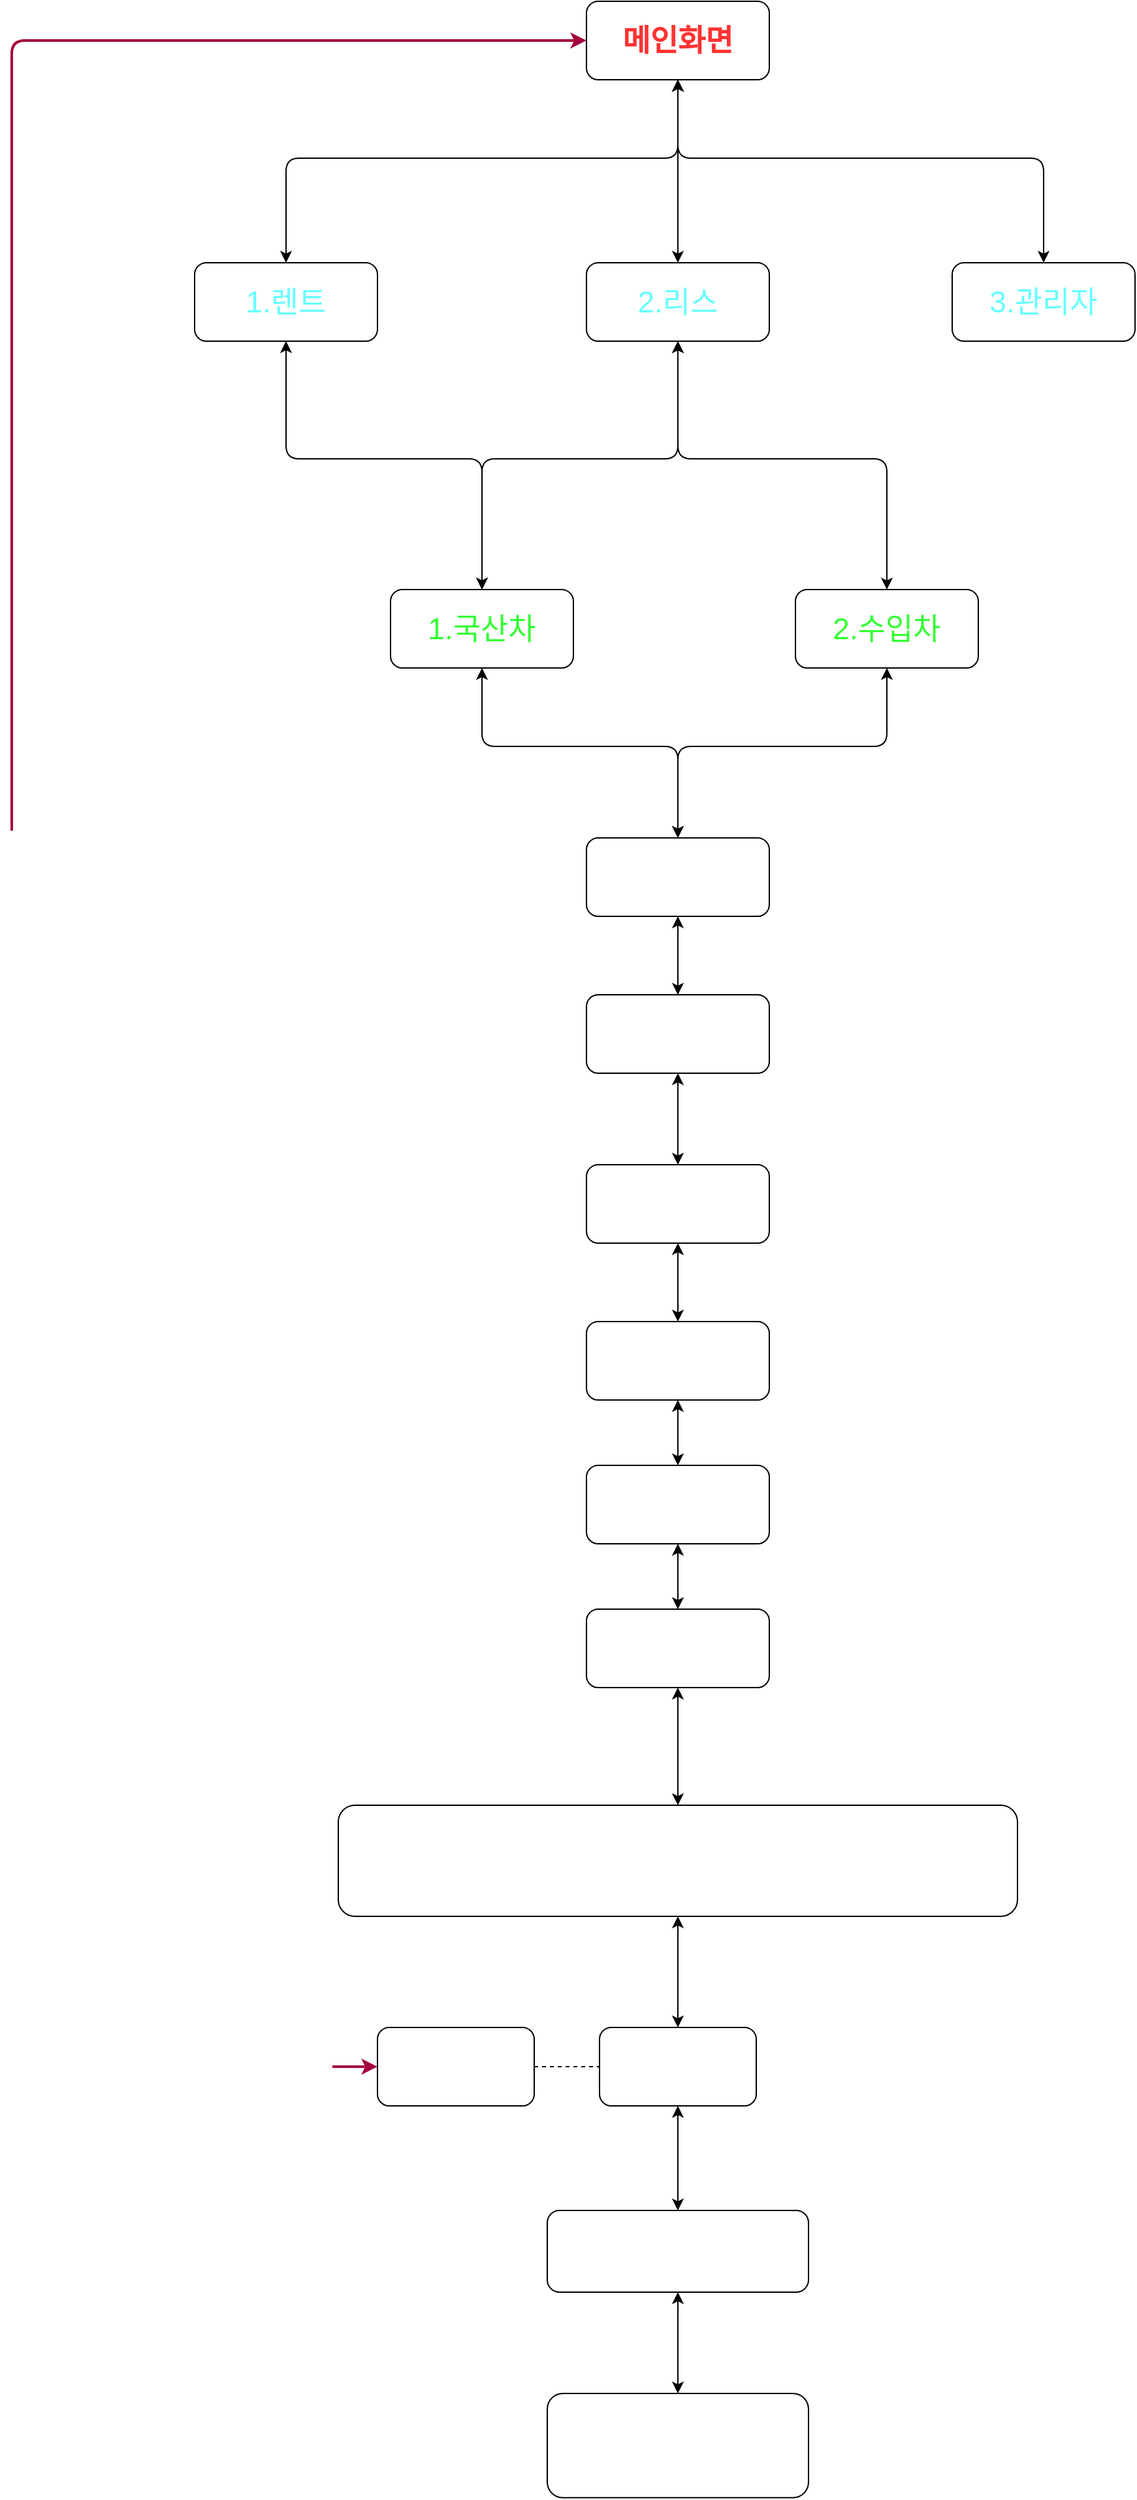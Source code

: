 <mxfile>
    <diagram id="9xPavZnlOolk48ZJ7DVO" name="페이지-1">
        <mxGraphModel dx="978" dy="1463" grid="1" gridSize="10" guides="1" tooltips="1" connect="1" arrows="1" fold="1" page="1" pageScale="1" pageWidth="1169" pageHeight="827" math="0" shadow="0">
            <root>
                <mxCell id="0"/>
                <mxCell id="1" parent="0"/>
                <mxCell id="2" value="메인화면" style="rounded=1;whiteSpace=wrap;html=1;fontSize=23;fontStyle=1;fontColor=#FF3333;" parent="1" vertex="1">
                    <mxGeometry x="560" y="-510" width="140" height="60" as="geometry"/>
                </mxCell>
                <mxCell id="3" value="1.렌트" style="rounded=1;whiteSpace=wrap;html=1;fontSize=23;fontColor=#66FFFF;" parent="1" vertex="1">
                    <mxGeometry x="260" y="-310" width="140" height="60" as="geometry"/>
                </mxCell>
                <mxCell id="17" style="edgeStyle=none;html=1;entryX=0.5;entryY=0;entryDx=0;entryDy=0;startArrow=classic;startFill=1;" parent="1" source="4" target="16" edge="1">
                    <mxGeometry relative="1" as="geometry">
                        <Array as="points">
                            <mxPoint x="480" y="60"/>
                            <mxPoint x="630" y="60"/>
                        </Array>
                    </mxGeometry>
                </mxCell>
                <mxCell id="4" value="1.국산차" style="rounded=1;whiteSpace=wrap;html=1;fontSize=23;fontColor=#33FF33;" parent="1" vertex="1">
                    <mxGeometry x="410" y="-60" width="140" height="60" as="geometry"/>
                </mxCell>
                <mxCell id="18" style="edgeStyle=none;html=1;entryX=0.5;entryY=0;entryDx=0;entryDy=0;startArrow=classic;startFill=1;" parent="1" source="5" target="16" edge="1">
                    <mxGeometry relative="1" as="geometry">
                        <Array as="points">
                            <mxPoint x="790" y="60"/>
                            <mxPoint x="630" y="60"/>
                        </Array>
                    </mxGeometry>
                </mxCell>
                <mxCell id="5" value="2.수입차" style="rounded=1;whiteSpace=wrap;html=1;fontSize=23;fontColor=#33FF33;" parent="1" vertex="1">
                    <mxGeometry x="720" y="-60" width="140" height="60" as="geometry"/>
                </mxCell>
                <mxCell id="6" value="2.리스" style="rounded=1;whiteSpace=wrap;html=1;fontSize=23;fontColor=#66FFFF;" parent="1" vertex="1">
                    <mxGeometry x="560" y="-310" width="140" height="60" as="geometry"/>
                </mxCell>
                <mxCell id="7" value="3.관리자" style="rounded=1;whiteSpace=wrap;html=1;fontSize=23;fontColor=#66FFFF;" parent="1" vertex="1">
                    <mxGeometry x="840" y="-310" width="140" height="60" as="geometry"/>
                </mxCell>
                <mxCell id="8" value="" style="endArrow=classic;startArrow=classic;html=1;entryX=0.5;entryY=1;entryDx=0;entryDy=0;exitX=0.5;exitY=0;exitDx=0;exitDy=0;" parent="1" source="3" target="2" edge="1">
                    <mxGeometry width="50" height="50" relative="1" as="geometry">
                        <mxPoint x="140" y="330" as="sourcePoint"/>
                        <mxPoint x="190" y="280" as="targetPoint"/>
                        <Array as="points">
                            <mxPoint x="330" y="-390"/>
                            <mxPoint x="630" y="-390"/>
                        </Array>
                    </mxGeometry>
                </mxCell>
                <mxCell id="9" value="" style="endArrow=classic;startArrow=classic;html=1;exitX=0.5;exitY=0;exitDx=0;exitDy=0;entryX=0.5;entryY=1;entryDx=0;entryDy=0;" parent="1" source="6" target="2" edge="1">
                    <mxGeometry width="50" height="50" relative="1" as="geometry">
                        <mxPoint x="140" y="-230" as="sourcePoint"/>
                        <mxPoint x="190" y="-280" as="targetPoint"/>
                        <Array as="points"/>
                    </mxGeometry>
                </mxCell>
                <mxCell id="10" value="" style="endArrow=classic;html=1;exitX=0.5;exitY=0;exitDx=0;exitDy=0;startArrow=classic;startFill=1;entryX=0.5;entryY=1;entryDx=0;entryDy=0;" parent="1" source="7" edge="1" target="2">
                    <mxGeometry width="50" height="50" relative="1" as="geometry">
                        <mxPoint x="660" y="-230" as="sourcePoint"/>
                        <mxPoint x="630" y="-440" as="targetPoint"/>
                        <Array as="points">
                            <mxPoint x="910" y="-390"/>
                            <mxPoint x="630" y="-390"/>
                        </Array>
                    </mxGeometry>
                </mxCell>
                <mxCell id="11" value="" style="endArrow=classic;startArrow=classic;html=1;entryX=0.5;entryY=0;entryDx=0;entryDy=0;exitX=0.5;exitY=1;exitDx=0;exitDy=0;" parent="1" source="3" target="4" edge="1">
                    <mxGeometry width="50" height="50" relative="1" as="geometry">
                        <mxPoint x="660" y="190" as="sourcePoint"/>
                        <mxPoint x="710" y="140" as="targetPoint"/>
                        <Array as="points">
                            <mxPoint x="330" y="-160"/>
                            <mxPoint x="480" y="-160"/>
                        </Array>
                    </mxGeometry>
                </mxCell>
                <mxCell id="12" value="" style="endArrow=classic;startArrow=classic;html=1;entryX=0.5;entryY=1;entryDx=0;entryDy=0;exitX=0.5;exitY=0;exitDx=0;exitDy=0;" parent="1" source="4" target="6" edge="1">
                    <mxGeometry width="50" height="50" relative="1" as="geometry">
                        <mxPoint x="660" y="190" as="sourcePoint"/>
                        <mxPoint x="710" y="140" as="targetPoint"/>
                        <Array as="points">
                            <mxPoint x="480" y="-160"/>
                            <mxPoint x="630" y="-160"/>
                        </Array>
                    </mxGeometry>
                </mxCell>
                <mxCell id="14" value="" style="endArrow=classic;startArrow=classic;html=1;entryX=0.5;entryY=1;entryDx=0;entryDy=0;exitX=0.5;exitY=0;exitDx=0;exitDy=0;" parent="1" source="5" target="6" edge="1">
                    <mxGeometry width="50" height="50" relative="1" as="geometry">
                        <mxPoint x="660" y="190" as="sourcePoint"/>
                        <mxPoint x="710" y="140" as="targetPoint"/>
                        <Array as="points">
                            <mxPoint x="790" y="-160"/>
                            <mxPoint x="630" y="-160"/>
                        </Array>
                    </mxGeometry>
                </mxCell>
                <mxCell id="20" style="edgeStyle=none;html=1;fontColor=#FFFFFF;" parent="1" source="16" target="19" edge="1">
                    <mxGeometry relative="1" as="geometry"/>
                </mxCell>
                <mxCell id="16" value="브랜드 조회" style="rounded=1;whiteSpace=wrap;html=1;fontSize=23;fontColor=#FFFFFF;" parent="1" vertex="1">
                    <mxGeometry x="560" y="130" width="140" height="60" as="geometry"/>
                </mxCell>
                <mxCell id="22" style="edgeStyle=none;html=1;startArrow=classic;startFill=1;fontColor=#FFFFFF;" parent="1" source="19" target="21" edge="1">
                    <mxGeometry relative="1" as="geometry"/>
                </mxCell>
                <mxCell id="45" value="" style="edgeStyle=none;html=1;fontColor=#FFFFFF;" parent="1" source="19" target="16" edge="1">
                    <mxGeometry relative="1" as="geometry"/>
                </mxCell>
                <mxCell id="19" value="브랜드 선택" style="rounded=1;whiteSpace=wrap;html=1;fontSize=23;fontColor=#FFFFFF;" parent="1" vertex="1">
                    <mxGeometry x="560" y="250" width="140" height="60" as="geometry"/>
                </mxCell>
                <mxCell id="26" style="edgeStyle=none;html=1;entryX=0.5;entryY=0;entryDx=0;entryDy=0;startArrow=classic;startFill=1;fontColor=#FFFFFF;" parent="1" source="21" target="23" edge="1">
                    <mxGeometry relative="1" as="geometry"/>
                </mxCell>
                <mxCell id="21" value="차종 조회" style="rounded=1;whiteSpace=wrap;html=1;fontSize=23;fontColor=#FFFFFF;" parent="1" vertex="1">
                    <mxGeometry x="560" y="380" width="140" height="60" as="geometry"/>
                </mxCell>
                <mxCell id="27" style="edgeStyle=none;html=1;entryX=0.5;entryY=0;entryDx=0;entryDy=0;startArrow=classic;startFill=1;fontColor=#FFFFFF;" parent="1" source="23" target="24" edge="1">
                    <mxGeometry relative="1" as="geometry"/>
                </mxCell>
                <mxCell id="23" value="차종 선택" style="rounded=1;whiteSpace=wrap;html=1;fontSize=23;fontColor=#FFFFFF;" parent="1" vertex="1">
                    <mxGeometry x="560" y="500" width="140" height="60" as="geometry"/>
                </mxCell>
                <mxCell id="28" style="edgeStyle=none;html=1;startArrow=classic;startFill=1;fontColor=#FFFFFF;" parent="1" source="24" target="25" edge="1">
                    <mxGeometry relative="1" as="geometry"/>
                </mxCell>
                <mxCell id="24" value="등급 조회" style="rounded=1;whiteSpace=wrap;html=1;fontSize=23;fontColor=#FFFFFF;" parent="1" vertex="1">
                    <mxGeometry x="560" y="610" width="140" height="60" as="geometry"/>
                </mxCell>
                <mxCell id="30" style="edgeStyle=none;html=1;entryX=0.5;entryY=0;entryDx=0;entryDy=0;startArrow=classic;startFill=1;fontColor=#FFFFFF;" parent="1" source="25" target="29" edge="1">
                    <mxGeometry relative="1" as="geometry"/>
                </mxCell>
                <mxCell id="25" value="등급 선택" style="rounded=1;whiteSpace=wrap;html=1;fontSize=23;fontColor=#FFFFFF;" parent="1" vertex="1">
                    <mxGeometry x="560" y="720" width="140" height="60" as="geometry"/>
                </mxCell>
                <mxCell id="34" value="" style="edgeStyle=none;html=1;startArrow=classic;startFill=1;fontColor=#FFFFFF;" parent="1" source="29" target="33" edge="1">
                    <mxGeometry relative="1" as="geometry"/>
                </mxCell>
                <mxCell id="29" value="보증금 / 선납금 / 잔존가치 / 계약기간 / 월이용료" style="rounded=1;whiteSpace=wrap;html=1;fontSize=23;fontColor=#FFFFFF;" parent="1" vertex="1">
                    <mxGeometry x="370" y="870" width="520" height="85" as="geometry"/>
                </mxCell>
                <mxCell id="38" value="" style="edgeStyle=none;html=1;startArrow=classic;startFill=1;fontColor=#FFFFFF;" parent="1" source="33" target="37" edge="1">
                    <mxGeometry relative="1" as="geometry"/>
                </mxCell>
                <mxCell id="33" value="1.상담신청" style="whiteSpace=wrap;html=1;fontSize=23;fontColor=#FFFFFF;rounded=1;" parent="1" vertex="1">
                    <mxGeometry x="570" y="1040" width="120" height="60" as="geometry"/>
                </mxCell>
                <mxCell id="40" value="" style="edgeStyle=none;html=1;startArrow=classic;startFill=1;fontColor=#FFFFFF;" parent="1" source="37" target="39" edge="1">
                    <mxGeometry relative="1" as="geometry"/>
                </mxCell>
                <mxCell id="37" value="이름 / 연락처" style="whiteSpace=wrap;html=1;fontSize=23;fontColor=#FFFFFF;rounded=1;" parent="1" vertex="1">
                    <mxGeometry x="530" y="1180" width="200" height="62.5" as="geometry"/>
                </mxCell>
                <mxCell id="39" value="접수성공&lt;br&gt;접수번호 출력" style="whiteSpace=wrap;html=1;fontSize=23;fontColor=#FFFFFF;rounded=1;" parent="1" vertex="1">
                    <mxGeometry x="530" y="1320" width="200" height="79.75" as="geometry"/>
                </mxCell>
                <mxCell id="43" value="0.처음으로" style="whiteSpace=wrap;html=1;fontSize=23;fontColor=#FFFFFF;rounded=1;" parent="1" vertex="1">
                    <mxGeometry x="400" y="1040" width="120" height="60" as="geometry"/>
                </mxCell>
                <mxCell id="44" value="" style="endArrow=classic;startArrow=classic;html=1;entryX=0;entryY=0.5;entryDx=0;entryDy=0;exitX=0;exitY=0.5;exitDx=0;exitDy=0;fillColor=#d80073;strokeColor=#A50040;strokeWidth=2;" parent="1" source="2" target="43" edge="1">
                    <mxGeometry width="50" height="50" relative="1" as="geometry">
                        <mxPoint x="480" y="1000" as="sourcePoint"/>
                        <mxPoint x="530" y="950" as="targetPoint"/>
                        <Array as="points">
                            <mxPoint x="120" y="-480"/>
                            <mxPoint x="120" y="1070"/>
                        </Array>
                    </mxGeometry>
                </mxCell>
                <mxCell id="47" value="" style="endArrow=none;dashed=1;html=1;exitX=1;exitY=0.5;exitDx=0;exitDy=0;entryX=0;entryY=0.5;entryDx=0;entryDy=0;fontColor=#FFFFFF;" edge="1" parent="1" source="43" target="33">
                    <mxGeometry width="50" height="50" relative="1" as="geometry">
                        <mxPoint x="530" y="930" as="sourcePoint"/>
                        <mxPoint x="580" y="880" as="targetPoint"/>
                    </mxGeometry>
                </mxCell>
            </root>
        </mxGraphModel>
    </diagram>
</mxfile>